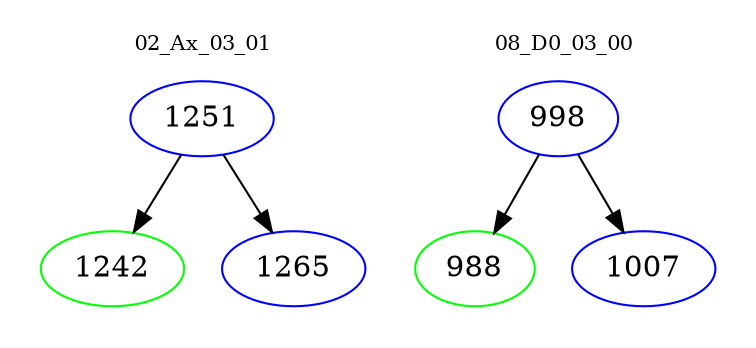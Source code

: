 digraph{
subgraph cluster_0 {
color = white
label = "02_Ax_03_01";
fontsize=10;
T0_1251 [label="1251", color="blue"]
T0_1251 -> T0_1242 [color="black"]
T0_1242 [label="1242", color="green"]
T0_1251 -> T0_1265 [color="black"]
T0_1265 [label="1265", color="blue"]
}
subgraph cluster_1 {
color = white
label = "08_D0_03_00";
fontsize=10;
T1_998 [label="998", color="blue"]
T1_998 -> T1_988 [color="black"]
T1_988 [label="988", color="green"]
T1_998 -> T1_1007 [color="black"]
T1_1007 [label="1007", color="blue"]
}
}
